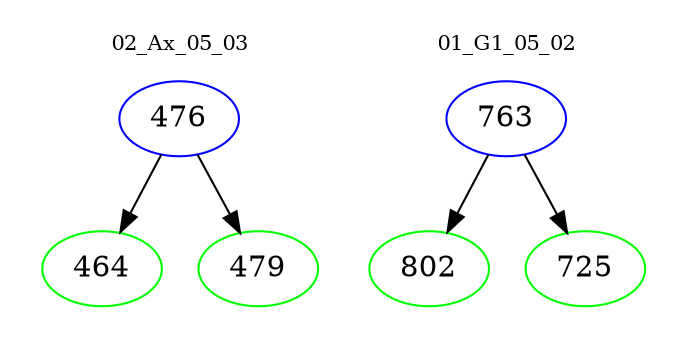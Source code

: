 digraph{
subgraph cluster_0 {
color = white
label = "02_Ax_05_03";
fontsize=10;
T0_476 [label="476", color="blue"]
T0_476 -> T0_464 [color="black"]
T0_464 [label="464", color="green"]
T0_476 -> T0_479 [color="black"]
T0_479 [label="479", color="green"]
}
subgraph cluster_1 {
color = white
label = "01_G1_05_02";
fontsize=10;
T1_763 [label="763", color="blue"]
T1_763 -> T1_802 [color="black"]
T1_802 [label="802", color="green"]
T1_763 -> T1_725 [color="black"]
T1_725 [label="725", color="green"]
}
}
